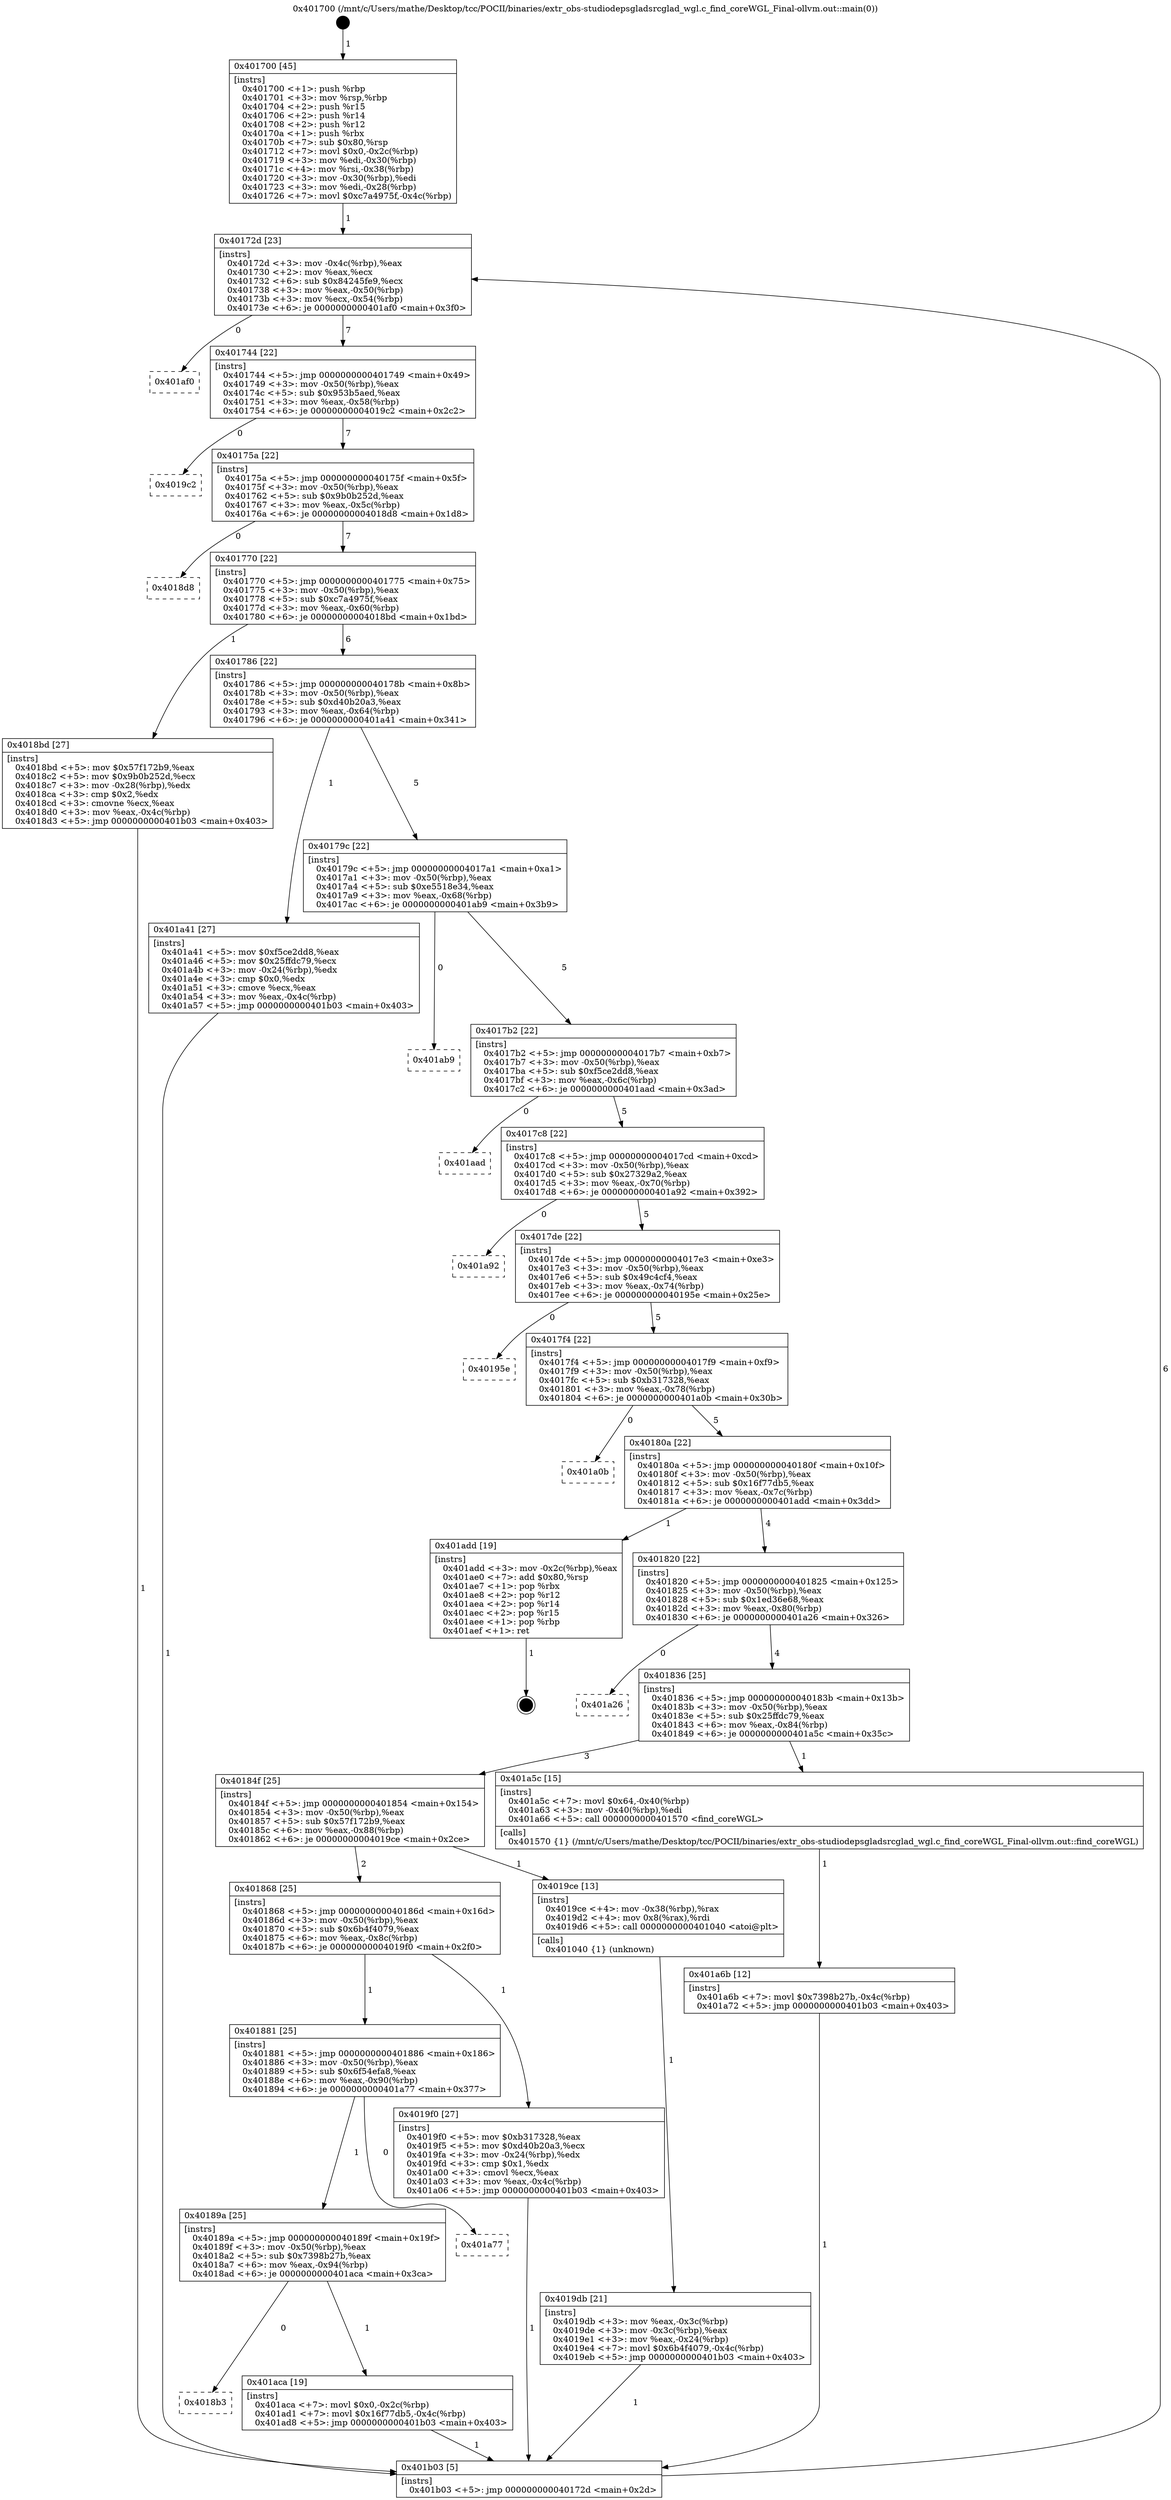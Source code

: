 digraph "0x401700" {
  label = "0x401700 (/mnt/c/Users/mathe/Desktop/tcc/POCII/binaries/extr_obs-studiodepsgladsrcglad_wgl.c_find_coreWGL_Final-ollvm.out::main(0))"
  labelloc = "t"
  node[shape=record]

  Entry [label="",width=0.3,height=0.3,shape=circle,fillcolor=black,style=filled]
  "0x40172d" [label="{
     0x40172d [23]\l
     | [instrs]\l
     &nbsp;&nbsp;0x40172d \<+3\>: mov -0x4c(%rbp),%eax\l
     &nbsp;&nbsp;0x401730 \<+2\>: mov %eax,%ecx\l
     &nbsp;&nbsp;0x401732 \<+6\>: sub $0x84245fe9,%ecx\l
     &nbsp;&nbsp;0x401738 \<+3\>: mov %eax,-0x50(%rbp)\l
     &nbsp;&nbsp;0x40173b \<+3\>: mov %ecx,-0x54(%rbp)\l
     &nbsp;&nbsp;0x40173e \<+6\>: je 0000000000401af0 \<main+0x3f0\>\l
  }"]
  "0x401af0" [label="{
     0x401af0\l
  }", style=dashed]
  "0x401744" [label="{
     0x401744 [22]\l
     | [instrs]\l
     &nbsp;&nbsp;0x401744 \<+5\>: jmp 0000000000401749 \<main+0x49\>\l
     &nbsp;&nbsp;0x401749 \<+3\>: mov -0x50(%rbp),%eax\l
     &nbsp;&nbsp;0x40174c \<+5\>: sub $0x953b5aed,%eax\l
     &nbsp;&nbsp;0x401751 \<+3\>: mov %eax,-0x58(%rbp)\l
     &nbsp;&nbsp;0x401754 \<+6\>: je 00000000004019c2 \<main+0x2c2\>\l
  }"]
  Exit [label="",width=0.3,height=0.3,shape=circle,fillcolor=black,style=filled,peripheries=2]
  "0x4019c2" [label="{
     0x4019c2\l
  }", style=dashed]
  "0x40175a" [label="{
     0x40175a [22]\l
     | [instrs]\l
     &nbsp;&nbsp;0x40175a \<+5\>: jmp 000000000040175f \<main+0x5f\>\l
     &nbsp;&nbsp;0x40175f \<+3\>: mov -0x50(%rbp),%eax\l
     &nbsp;&nbsp;0x401762 \<+5\>: sub $0x9b0b252d,%eax\l
     &nbsp;&nbsp;0x401767 \<+3\>: mov %eax,-0x5c(%rbp)\l
     &nbsp;&nbsp;0x40176a \<+6\>: je 00000000004018d8 \<main+0x1d8\>\l
  }"]
  "0x4018b3" [label="{
     0x4018b3\l
  }", style=dashed]
  "0x4018d8" [label="{
     0x4018d8\l
  }", style=dashed]
  "0x401770" [label="{
     0x401770 [22]\l
     | [instrs]\l
     &nbsp;&nbsp;0x401770 \<+5\>: jmp 0000000000401775 \<main+0x75\>\l
     &nbsp;&nbsp;0x401775 \<+3\>: mov -0x50(%rbp),%eax\l
     &nbsp;&nbsp;0x401778 \<+5\>: sub $0xc7a4975f,%eax\l
     &nbsp;&nbsp;0x40177d \<+3\>: mov %eax,-0x60(%rbp)\l
     &nbsp;&nbsp;0x401780 \<+6\>: je 00000000004018bd \<main+0x1bd\>\l
  }"]
  "0x401aca" [label="{
     0x401aca [19]\l
     | [instrs]\l
     &nbsp;&nbsp;0x401aca \<+7\>: movl $0x0,-0x2c(%rbp)\l
     &nbsp;&nbsp;0x401ad1 \<+7\>: movl $0x16f77db5,-0x4c(%rbp)\l
     &nbsp;&nbsp;0x401ad8 \<+5\>: jmp 0000000000401b03 \<main+0x403\>\l
  }"]
  "0x4018bd" [label="{
     0x4018bd [27]\l
     | [instrs]\l
     &nbsp;&nbsp;0x4018bd \<+5\>: mov $0x57f172b9,%eax\l
     &nbsp;&nbsp;0x4018c2 \<+5\>: mov $0x9b0b252d,%ecx\l
     &nbsp;&nbsp;0x4018c7 \<+3\>: mov -0x28(%rbp),%edx\l
     &nbsp;&nbsp;0x4018ca \<+3\>: cmp $0x2,%edx\l
     &nbsp;&nbsp;0x4018cd \<+3\>: cmovne %ecx,%eax\l
     &nbsp;&nbsp;0x4018d0 \<+3\>: mov %eax,-0x4c(%rbp)\l
     &nbsp;&nbsp;0x4018d3 \<+5\>: jmp 0000000000401b03 \<main+0x403\>\l
  }"]
  "0x401786" [label="{
     0x401786 [22]\l
     | [instrs]\l
     &nbsp;&nbsp;0x401786 \<+5\>: jmp 000000000040178b \<main+0x8b\>\l
     &nbsp;&nbsp;0x40178b \<+3\>: mov -0x50(%rbp),%eax\l
     &nbsp;&nbsp;0x40178e \<+5\>: sub $0xd40b20a3,%eax\l
     &nbsp;&nbsp;0x401793 \<+3\>: mov %eax,-0x64(%rbp)\l
     &nbsp;&nbsp;0x401796 \<+6\>: je 0000000000401a41 \<main+0x341\>\l
  }"]
  "0x401b03" [label="{
     0x401b03 [5]\l
     | [instrs]\l
     &nbsp;&nbsp;0x401b03 \<+5\>: jmp 000000000040172d \<main+0x2d\>\l
  }"]
  "0x401700" [label="{
     0x401700 [45]\l
     | [instrs]\l
     &nbsp;&nbsp;0x401700 \<+1\>: push %rbp\l
     &nbsp;&nbsp;0x401701 \<+3\>: mov %rsp,%rbp\l
     &nbsp;&nbsp;0x401704 \<+2\>: push %r15\l
     &nbsp;&nbsp;0x401706 \<+2\>: push %r14\l
     &nbsp;&nbsp;0x401708 \<+2\>: push %r12\l
     &nbsp;&nbsp;0x40170a \<+1\>: push %rbx\l
     &nbsp;&nbsp;0x40170b \<+7\>: sub $0x80,%rsp\l
     &nbsp;&nbsp;0x401712 \<+7\>: movl $0x0,-0x2c(%rbp)\l
     &nbsp;&nbsp;0x401719 \<+3\>: mov %edi,-0x30(%rbp)\l
     &nbsp;&nbsp;0x40171c \<+4\>: mov %rsi,-0x38(%rbp)\l
     &nbsp;&nbsp;0x401720 \<+3\>: mov -0x30(%rbp),%edi\l
     &nbsp;&nbsp;0x401723 \<+3\>: mov %edi,-0x28(%rbp)\l
     &nbsp;&nbsp;0x401726 \<+7\>: movl $0xc7a4975f,-0x4c(%rbp)\l
  }"]
  "0x40189a" [label="{
     0x40189a [25]\l
     | [instrs]\l
     &nbsp;&nbsp;0x40189a \<+5\>: jmp 000000000040189f \<main+0x19f\>\l
     &nbsp;&nbsp;0x40189f \<+3\>: mov -0x50(%rbp),%eax\l
     &nbsp;&nbsp;0x4018a2 \<+5\>: sub $0x7398b27b,%eax\l
     &nbsp;&nbsp;0x4018a7 \<+6\>: mov %eax,-0x94(%rbp)\l
     &nbsp;&nbsp;0x4018ad \<+6\>: je 0000000000401aca \<main+0x3ca\>\l
  }"]
  "0x401a41" [label="{
     0x401a41 [27]\l
     | [instrs]\l
     &nbsp;&nbsp;0x401a41 \<+5\>: mov $0xf5ce2dd8,%eax\l
     &nbsp;&nbsp;0x401a46 \<+5\>: mov $0x25ffdc79,%ecx\l
     &nbsp;&nbsp;0x401a4b \<+3\>: mov -0x24(%rbp),%edx\l
     &nbsp;&nbsp;0x401a4e \<+3\>: cmp $0x0,%edx\l
     &nbsp;&nbsp;0x401a51 \<+3\>: cmove %ecx,%eax\l
     &nbsp;&nbsp;0x401a54 \<+3\>: mov %eax,-0x4c(%rbp)\l
     &nbsp;&nbsp;0x401a57 \<+5\>: jmp 0000000000401b03 \<main+0x403\>\l
  }"]
  "0x40179c" [label="{
     0x40179c [22]\l
     | [instrs]\l
     &nbsp;&nbsp;0x40179c \<+5\>: jmp 00000000004017a1 \<main+0xa1\>\l
     &nbsp;&nbsp;0x4017a1 \<+3\>: mov -0x50(%rbp),%eax\l
     &nbsp;&nbsp;0x4017a4 \<+5\>: sub $0xe5518e34,%eax\l
     &nbsp;&nbsp;0x4017a9 \<+3\>: mov %eax,-0x68(%rbp)\l
     &nbsp;&nbsp;0x4017ac \<+6\>: je 0000000000401ab9 \<main+0x3b9\>\l
  }"]
  "0x401a77" [label="{
     0x401a77\l
  }", style=dashed]
  "0x401ab9" [label="{
     0x401ab9\l
  }", style=dashed]
  "0x4017b2" [label="{
     0x4017b2 [22]\l
     | [instrs]\l
     &nbsp;&nbsp;0x4017b2 \<+5\>: jmp 00000000004017b7 \<main+0xb7\>\l
     &nbsp;&nbsp;0x4017b7 \<+3\>: mov -0x50(%rbp),%eax\l
     &nbsp;&nbsp;0x4017ba \<+5\>: sub $0xf5ce2dd8,%eax\l
     &nbsp;&nbsp;0x4017bf \<+3\>: mov %eax,-0x6c(%rbp)\l
     &nbsp;&nbsp;0x4017c2 \<+6\>: je 0000000000401aad \<main+0x3ad\>\l
  }"]
  "0x401a6b" [label="{
     0x401a6b [12]\l
     | [instrs]\l
     &nbsp;&nbsp;0x401a6b \<+7\>: movl $0x7398b27b,-0x4c(%rbp)\l
     &nbsp;&nbsp;0x401a72 \<+5\>: jmp 0000000000401b03 \<main+0x403\>\l
  }"]
  "0x401aad" [label="{
     0x401aad\l
  }", style=dashed]
  "0x4017c8" [label="{
     0x4017c8 [22]\l
     | [instrs]\l
     &nbsp;&nbsp;0x4017c8 \<+5\>: jmp 00000000004017cd \<main+0xcd\>\l
     &nbsp;&nbsp;0x4017cd \<+3\>: mov -0x50(%rbp),%eax\l
     &nbsp;&nbsp;0x4017d0 \<+5\>: sub $0x27329a2,%eax\l
     &nbsp;&nbsp;0x4017d5 \<+3\>: mov %eax,-0x70(%rbp)\l
     &nbsp;&nbsp;0x4017d8 \<+6\>: je 0000000000401a92 \<main+0x392\>\l
  }"]
  "0x401881" [label="{
     0x401881 [25]\l
     | [instrs]\l
     &nbsp;&nbsp;0x401881 \<+5\>: jmp 0000000000401886 \<main+0x186\>\l
     &nbsp;&nbsp;0x401886 \<+3\>: mov -0x50(%rbp),%eax\l
     &nbsp;&nbsp;0x401889 \<+5\>: sub $0x6f54efa8,%eax\l
     &nbsp;&nbsp;0x40188e \<+6\>: mov %eax,-0x90(%rbp)\l
     &nbsp;&nbsp;0x401894 \<+6\>: je 0000000000401a77 \<main+0x377\>\l
  }"]
  "0x401a92" [label="{
     0x401a92\l
  }", style=dashed]
  "0x4017de" [label="{
     0x4017de [22]\l
     | [instrs]\l
     &nbsp;&nbsp;0x4017de \<+5\>: jmp 00000000004017e3 \<main+0xe3\>\l
     &nbsp;&nbsp;0x4017e3 \<+3\>: mov -0x50(%rbp),%eax\l
     &nbsp;&nbsp;0x4017e6 \<+5\>: sub $0x49c4cf4,%eax\l
     &nbsp;&nbsp;0x4017eb \<+3\>: mov %eax,-0x74(%rbp)\l
     &nbsp;&nbsp;0x4017ee \<+6\>: je 000000000040195e \<main+0x25e\>\l
  }"]
  "0x4019f0" [label="{
     0x4019f0 [27]\l
     | [instrs]\l
     &nbsp;&nbsp;0x4019f0 \<+5\>: mov $0xb317328,%eax\l
     &nbsp;&nbsp;0x4019f5 \<+5\>: mov $0xd40b20a3,%ecx\l
     &nbsp;&nbsp;0x4019fa \<+3\>: mov -0x24(%rbp),%edx\l
     &nbsp;&nbsp;0x4019fd \<+3\>: cmp $0x1,%edx\l
     &nbsp;&nbsp;0x401a00 \<+3\>: cmovl %ecx,%eax\l
     &nbsp;&nbsp;0x401a03 \<+3\>: mov %eax,-0x4c(%rbp)\l
     &nbsp;&nbsp;0x401a06 \<+5\>: jmp 0000000000401b03 \<main+0x403\>\l
  }"]
  "0x40195e" [label="{
     0x40195e\l
  }", style=dashed]
  "0x4017f4" [label="{
     0x4017f4 [22]\l
     | [instrs]\l
     &nbsp;&nbsp;0x4017f4 \<+5\>: jmp 00000000004017f9 \<main+0xf9\>\l
     &nbsp;&nbsp;0x4017f9 \<+3\>: mov -0x50(%rbp),%eax\l
     &nbsp;&nbsp;0x4017fc \<+5\>: sub $0xb317328,%eax\l
     &nbsp;&nbsp;0x401801 \<+3\>: mov %eax,-0x78(%rbp)\l
     &nbsp;&nbsp;0x401804 \<+6\>: je 0000000000401a0b \<main+0x30b\>\l
  }"]
  "0x4019db" [label="{
     0x4019db [21]\l
     | [instrs]\l
     &nbsp;&nbsp;0x4019db \<+3\>: mov %eax,-0x3c(%rbp)\l
     &nbsp;&nbsp;0x4019de \<+3\>: mov -0x3c(%rbp),%eax\l
     &nbsp;&nbsp;0x4019e1 \<+3\>: mov %eax,-0x24(%rbp)\l
     &nbsp;&nbsp;0x4019e4 \<+7\>: movl $0x6b4f4079,-0x4c(%rbp)\l
     &nbsp;&nbsp;0x4019eb \<+5\>: jmp 0000000000401b03 \<main+0x403\>\l
  }"]
  "0x401a0b" [label="{
     0x401a0b\l
  }", style=dashed]
  "0x40180a" [label="{
     0x40180a [22]\l
     | [instrs]\l
     &nbsp;&nbsp;0x40180a \<+5\>: jmp 000000000040180f \<main+0x10f\>\l
     &nbsp;&nbsp;0x40180f \<+3\>: mov -0x50(%rbp),%eax\l
     &nbsp;&nbsp;0x401812 \<+5\>: sub $0x16f77db5,%eax\l
     &nbsp;&nbsp;0x401817 \<+3\>: mov %eax,-0x7c(%rbp)\l
     &nbsp;&nbsp;0x40181a \<+6\>: je 0000000000401add \<main+0x3dd\>\l
  }"]
  "0x401868" [label="{
     0x401868 [25]\l
     | [instrs]\l
     &nbsp;&nbsp;0x401868 \<+5\>: jmp 000000000040186d \<main+0x16d\>\l
     &nbsp;&nbsp;0x40186d \<+3\>: mov -0x50(%rbp),%eax\l
     &nbsp;&nbsp;0x401870 \<+5\>: sub $0x6b4f4079,%eax\l
     &nbsp;&nbsp;0x401875 \<+6\>: mov %eax,-0x8c(%rbp)\l
     &nbsp;&nbsp;0x40187b \<+6\>: je 00000000004019f0 \<main+0x2f0\>\l
  }"]
  "0x401add" [label="{
     0x401add [19]\l
     | [instrs]\l
     &nbsp;&nbsp;0x401add \<+3\>: mov -0x2c(%rbp),%eax\l
     &nbsp;&nbsp;0x401ae0 \<+7\>: add $0x80,%rsp\l
     &nbsp;&nbsp;0x401ae7 \<+1\>: pop %rbx\l
     &nbsp;&nbsp;0x401ae8 \<+2\>: pop %r12\l
     &nbsp;&nbsp;0x401aea \<+2\>: pop %r14\l
     &nbsp;&nbsp;0x401aec \<+2\>: pop %r15\l
     &nbsp;&nbsp;0x401aee \<+1\>: pop %rbp\l
     &nbsp;&nbsp;0x401aef \<+1\>: ret\l
  }"]
  "0x401820" [label="{
     0x401820 [22]\l
     | [instrs]\l
     &nbsp;&nbsp;0x401820 \<+5\>: jmp 0000000000401825 \<main+0x125\>\l
     &nbsp;&nbsp;0x401825 \<+3\>: mov -0x50(%rbp),%eax\l
     &nbsp;&nbsp;0x401828 \<+5\>: sub $0x1ed36e68,%eax\l
     &nbsp;&nbsp;0x40182d \<+3\>: mov %eax,-0x80(%rbp)\l
     &nbsp;&nbsp;0x401830 \<+6\>: je 0000000000401a26 \<main+0x326\>\l
  }"]
  "0x4019ce" [label="{
     0x4019ce [13]\l
     | [instrs]\l
     &nbsp;&nbsp;0x4019ce \<+4\>: mov -0x38(%rbp),%rax\l
     &nbsp;&nbsp;0x4019d2 \<+4\>: mov 0x8(%rax),%rdi\l
     &nbsp;&nbsp;0x4019d6 \<+5\>: call 0000000000401040 \<atoi@plt\>\l
     | [calls]\l
     &nbsp;&nbsp;0x401040 \{1\} (unknown)\l
  }"]
  "0x401a26" [label="{
     0x401a26\l
  }", style=dashed]
  "0x401836" [label="{
     0x401836 [25]\l
     | [instrs]\l
     &nbsp;&nbsp;0x401836 \<+5\>: jmp 000000000040183b \<main+0x13b\>\l
     &nbsp;&nbsp;0x40183b \<+3\>: mov -0x50(%rbp),%eax\l
     &nbsp;&nbsp;0x40183e \<+5\>: sub $0x25ffdc79,%eax\l
     &nbsp;&nbsp;0x401843 \<+6\>: mov %eax,-0x84(%rbp)\l
     &nbsp;&nbsp;0x401849 \<+6\>: je 0000000000401a5c \<main+0x35c\>\l
  }"]
  "0x40184f" [label="{
     0x40184f [25]\l
     | [instrs]\l
     &nbsp;&nbsp;0x40184f \<+5\>: jmp 0000000000401854 \<main+0x154\>\l
     &nbsp;&nbsp;0x401854 \<+3\>: mov -0x50(%rbp),%eax\l
     &nbsp;&nbsp;0x401857 \<+5\>: sub $0x57f172b9,%eax\l
     &nbsp;&nbsp;0x40185c \<+6\>: mov %eax,-0x88(%rbp)\l
     &nbsp;&nbsp;0x401862 \<+6\>: je 00000000004019ce \<main+0x2ce\>\l
  }"]
  "0x401a5c" [label="{
     0x401a5c [15]\l
     | [instrs]\l
     &nbsp;&nbsp;0x401a5c \<+7\>: movl $0x64,-0x40(%rbp)\l
     &nbsp;&nbsp;0x401a63 \<+3\>: mov -0x40(%rbp),%edi\l
     &nbsp;&nbsp;0x401a66 \<+5\>: call 0000000000401570 \<find_coreWGL\>\l
     | [calls]\l
     &nbsp;&nbsp;0x401570 \{1\} (/mnt/c/Users/mathe/Desktop/tcc/POCII/binaries/extr_obs-studiodepsgladsrcglad_wgl.c_find_coreWGL_Final-ollvm.out::find_coreWGL)\l
  }"]
  Entry -> "0x401700" [label=" 1"]
  "0x40172d" -> "0x401af0" [label=" 0"]
  "0x40172d" -> "0x401744" [label=" 7"]
  "0x401add" -> Exit [label=" 1"]
  "0x401744" -> "0x4019c2" [label=" 0"]
  "0x401744" -> "0x40175a" [label=" 7"]
  "0x401aca" -> "0x401b03" [label=" 1"]
  "0x40175a" -> "0x4018d8" [label=" 0"]
  "0x40175a" -> "0x401770" [label=" 7"]
  "0x40189a" -> "0x4018b3" [label=" 0"]
  "0x401770" -> "0x4018bd" [label=" 1"]
  "0x401770" -> "0x401786" [label=" 6"]
  "0x4018bd" -> "0x401b03" [label=" 1"]
  "0x401700" -> "0x40172d" [label=" 1"]
  "0x401b03" -> "0x40172d" [label=" 6"]
  "0x40189a" -> "0x401aca" [label=" 1"]
  "0x401786" -> "0x401a41" [label=" 1"]
  "0x401786" -> "0x40179c" [label=" 5"]
  "0x401881" -> "0x40189a" [label=" 1"]
  "0x40179c" -> "0x401ab9" [label=" 0"]
  "0x40179c" -> "0x4017b2" [label=" 5"]
  "0x401881" -> "0x401a77" [label=" 0"]
  "0x4017b2" -> "0x401aad" [label=" 0"]
  "0x4017b2" -> "0x4017c8" [label=" 5"]
  "0x401a6b" -> "0x401b03" [label=" 1"]
  "0x4017c8" -> "0x401a92" [label=" 0"]
  "0x4017c8" -> "0x4017de" [label=" 5"]
  "0x401a5c" -> "0x401a6b" [label=" 1"]
  "0x4017de" -> "0x40195e" [label=" 0"]
  "0x4017de" -> "0x4017f4" [label=" 5"]
  "0x401a41" -> "0x401b03" [label=" 1"]
  "0x4017f4" -> "0x401a0b" [label=" 0"]
  "0x4017f4" -> "0x40180a" [label=" 5"]
  "0x401868" -> "0x401881" [label=" 1"]
  "0x40180a" -> "0x401add" [label=" 1"]
  "0x40180a" -> "0x401820" [label=" 4"]
  "0x401868" -> "0x4019f0" [label=" 1"]
  "0x401820" -> "0x401a26" [label=" 0"]
  "0x401820" -> "0x401836" [label=" 4"]
  "0x4019f0" -> "0x401b03" [label=" 1"]
  "0x401836" -> "0x401a5c" [label=" 1"]
  "0x401836" -> "0x40184f" [label=" 3"]
  "0x4019db" -> "0x401b03" [label=" 1"]
  "0x40184f" -> "0x4019ce" [label=" 1"]
  "0x40184f" -> "0x401868" [label=" 2"]
  "0x4019ce" -> "0x4019db" [label=" 1"]
}
